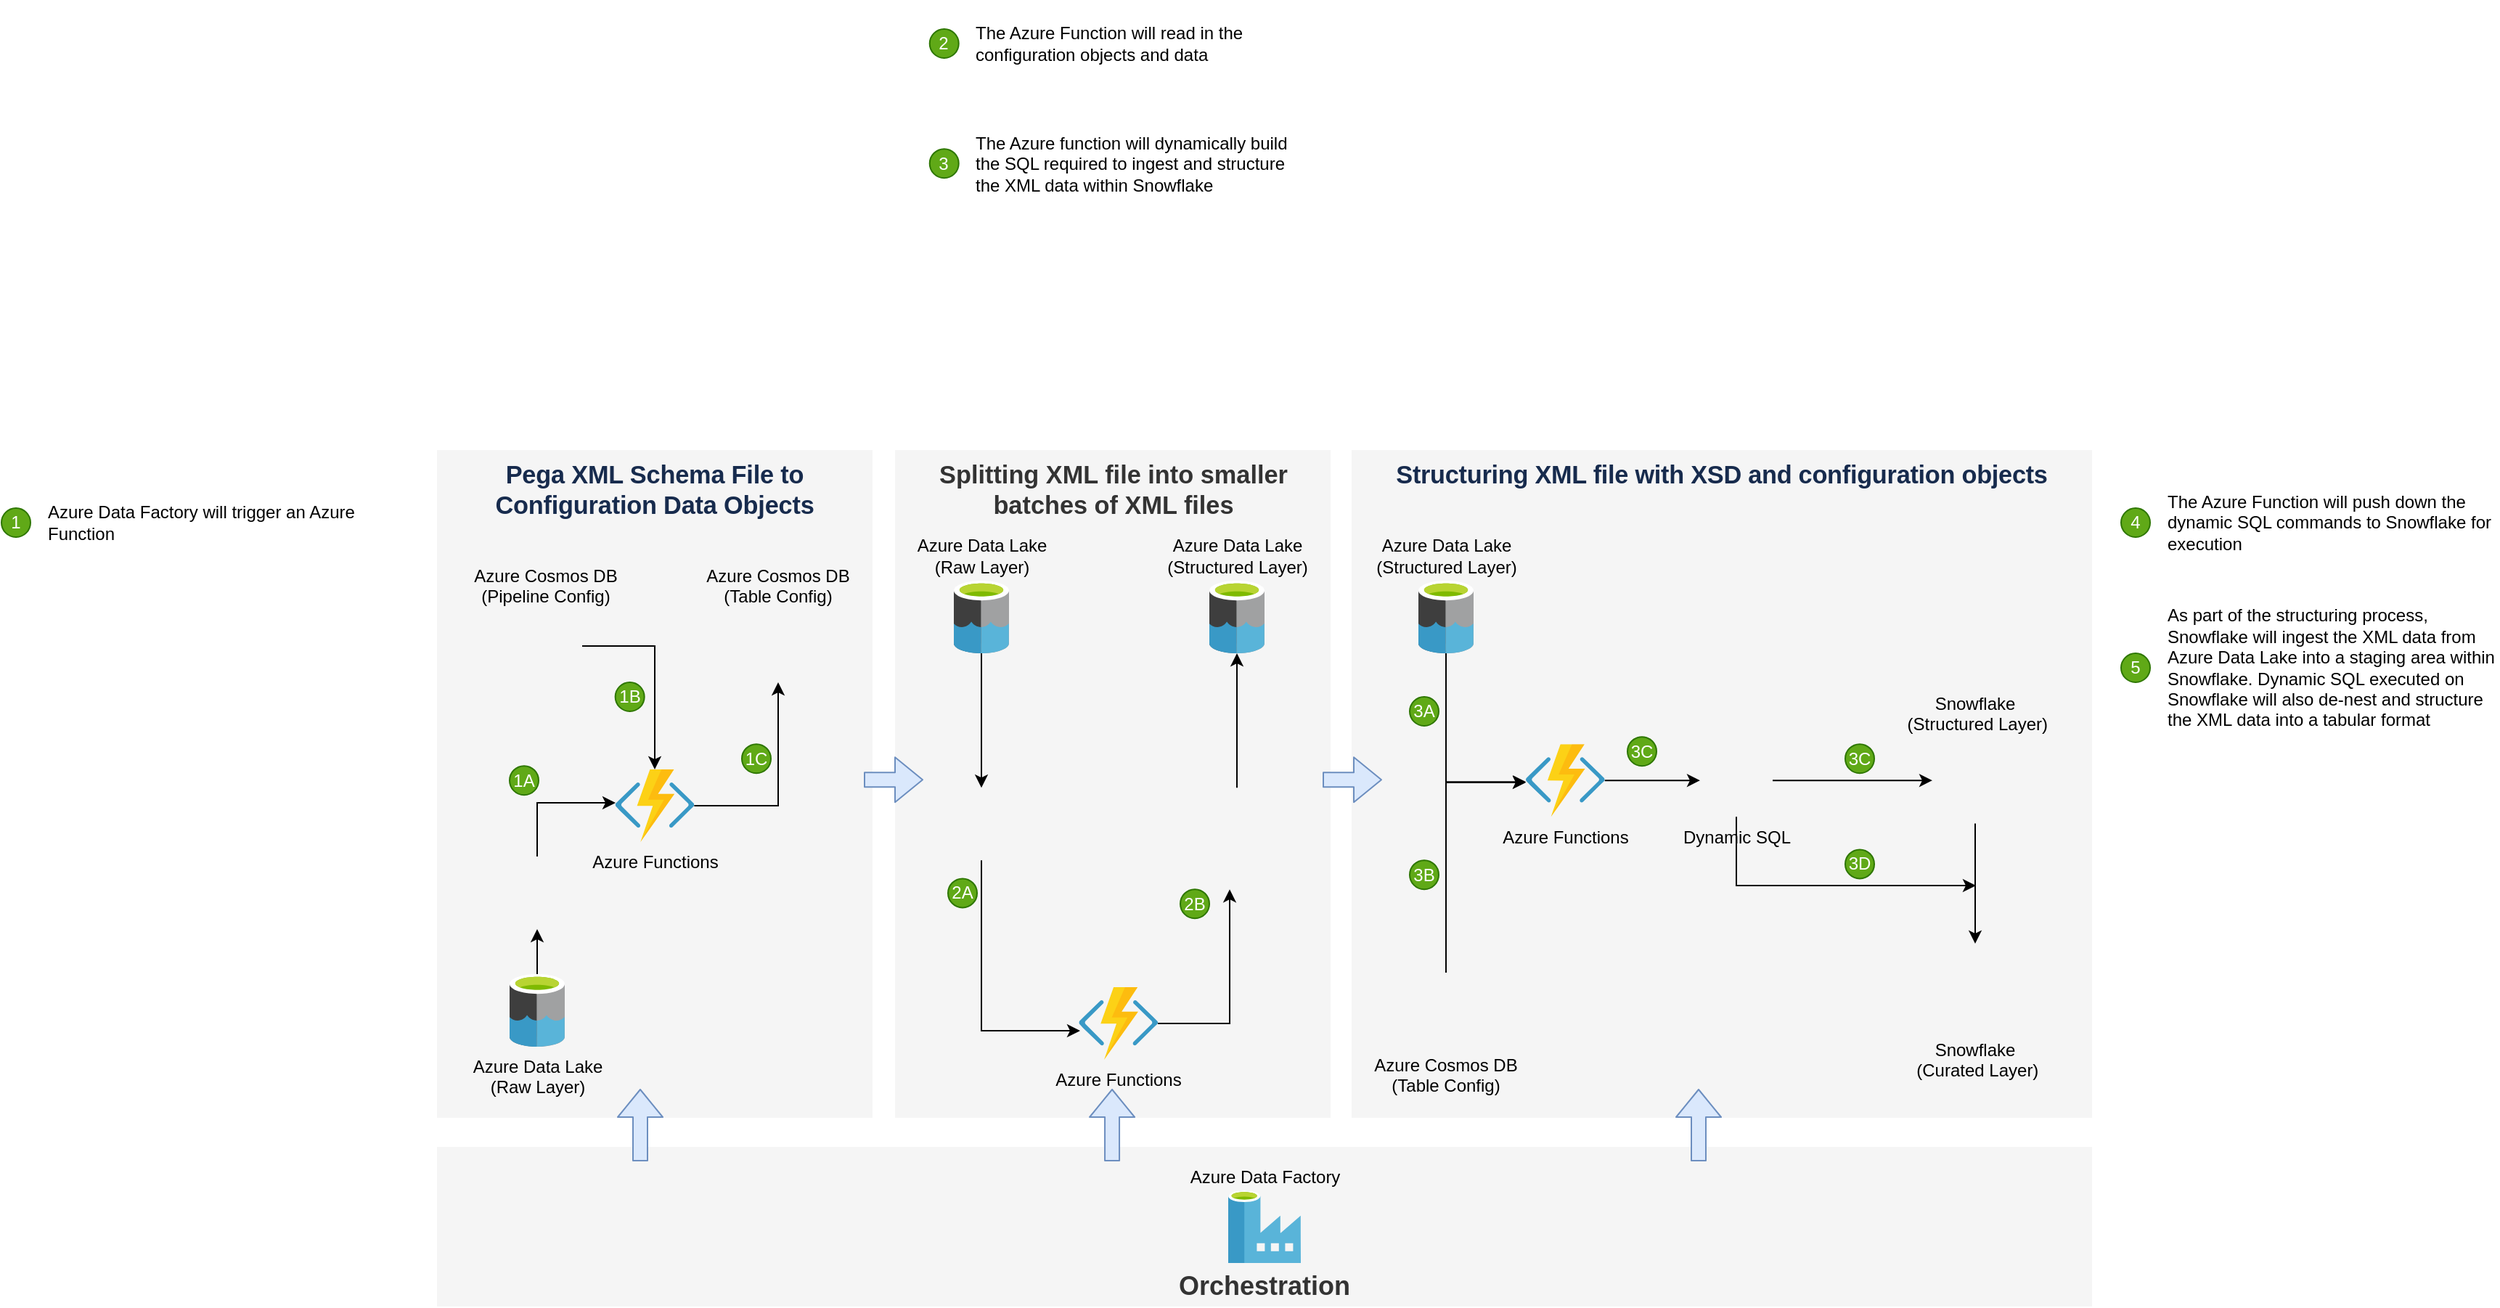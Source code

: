 <mxfile version="13.6.5"><diagram id="ktT0eM3jNoBVejEE7FmK" name="Page-1"><mxGraphModel dx="2253" dy="1980" grid="1" gridSize="10" guides="1" tooltips="1" connect="1" arrows="1" fold="1" page="1" pageScale="1" pageWidth="827" pageHeight="1169" math="0" shadow="0"><root><mxCell id="0"/><mxCell id="1" parent="0"/><mxCell id="163" value="&lt;span style=&quot;color: rgb(23 , 43 , 77) ; font-family: , &amp;quot;blinkmacsystemfont&amp;quot; , &amp;quot;segoe ui&amp;quot; , &amp;quot;roboto&amp;quot; , &amp;quot;noto sans&amp;quot; , &amp;quot;ubuntu&amp;quot; , &amp;quot;droid sans&amp;quot; , &amp;quot;helvetica neue&amp;quot; , sans-serif ; font-size: 1.43em ; letter-spacing: -0.008em&quot;&gt;Structuring XML file with XSD and configuration objects&lt;/span&gt;" style="rounded=0;whiteSpace=wrap;html=1;fillColor=#f5f5f5;fontColor=#333333;strokeColor=none;verticalAlign=top;fontStyle=1" parent="1" vertex="1"><mxGeometry x="720" y="-370" width="510" height="460" as="geometry"/></mxCell><mxCell id="156" value="&lt;b style=&quot;font-size: 17.16px;&quot;&gt;Splitting XML file into smaller batches of XML files&lt;/b&gt;" style="rounded=0;whiteSpace=wrap;html=1;fillColor=#f5f5f5;fontColor=#333333;strokeColor=none;align=center;verticalAlign=top;labelPosition=center;verticalLabelPosition=middle;fontSize=17.16;" parent="1" vertex="1"><mxGeometry x="405.53" y="-370" width="300" height="460" as="geometry"/></mxCell><mxCell id="145" value="&lt;span style=&quot;color: rgb(23 , 43 , 77) ; letter-spacing: -0.008em&quot;&gt;&lt;b&gt;&lt;font style=&quot;font-size: 17.16px&quot;&gt;Pega XML Schema File to Configuration Data Objects&lt;/font&gt;&lt;/b&gt;&lt;/span&gt;" style="rounded=0;whiteSpace=wrap;html=1;fillColor=#f5f5f5;fontColor=#333333;strokeColor=none;verticalAlign=top;" parent="1" vertex="1"><mxGeometry x="90" y="-370" width="300" height="460" as="geometry"/></mxCell><mxCell id="98" value="&lt;b&gt;&lt;font style=&quot;font-size: 18px&quot;&gt;Orchestration&lt;/font&gt;&lt;/b&gt;" style="rounded=0;whiteSpace=wrap;html=1;fillColor=#f5f5f5;fontColor=#333333;strokeColor=none;verticalAlign=bottom;" parent="1" vertex="1"><mxGeometry x="90" y="110" width="1140" height="110" as="geometry"/></mxCell><mxCell id="162" style="edgeStyle=orthogonalEdgeStyle;rounded=0;orthogonalLoop=1;jettySize=auto;html=1;" parent="1" source="58" target="161" edge="1"><mxGeometry relative="1" as="geometry"/></mxCell><mxCell id="58" value="" style="shape=image;html=1;verticalAlign=top;verticalLabelPosition=bottom;labelBackgroundColor=#ffffff;imageAspect=0;aspect=fixed;image=https://cdn1.iconfinder.com/data/icons/hawcons/32/699182-icon-102-document-file-xml-128.png;strokeColor=#FFFFFF;fillColor=#08CEFF;" parent="1" vertex="1"><mxGeometry x="616" y="-137.4" width="50" height="50" as="geometry"/></mxCell><mxCell id="51" value="Azure Data Factory" style="aspect=fixed;html=1;points=[];align=center;image;fontSize=12;image=img/lib/mscae/Data_Factory.svg;labelBackgroundColor=none;labelPosition=center;verticalLabelPosition=top;verticalAlign=bottom;" parent="1" vertex="1"><mxGeometry x="635" y="140" width="50" height="50" as="geometry"/></mxCell><mxCell id="154" style="edgeStyle=orthogonalEdgeStyle;rounded=0;orthogonalLoop=1;jettySize=auto;html=1;" parent="1" source="52" target="148" edge="1"><mxGeometry relative="1" as="geometry"/></mxCell><mxCell id="172" style="edgeStyle=orthogonalEdgeStyle;rounded=0;orthogonalLoop=1;jettySize=auto;html=1;" parent="1" source="53" target="110" edge="1"><mxGeometry relative="1" as="geometry"/></mxCell><mxCell id="198" style="edgeStyle=orthogonalEdgeStyle;rounded=0;orthogonalLoop=1;jettySize=auto;html=1;" edge="1" parent="1" source="53"><mxGeometry relative="1" as="geometry"><mxPoint x="1150" y="-70" as="targetPoint"/><Array as="points"><mxPoint x="985" y="-70"/></Array></mxGeometry></mxCell><mxCell id="53" value="Dynamic SQL" style="shape=image;html=1;verticalAlign=top;verticalLabelPosition=bottom;labelBackgroundColor=none;imageAspect=0;aspect=fixed;image=https://cdn1.iconfinder.com/data/icons/hawcons/32/700048-icon-89-document-file-sql-128.png;labelPosition=center;align=center;" parent="1" vertex="1"><mxGeometry x="960" y="-167.4" width="50" height="50" as="geometry"/></mxCell><mxCell id="57" value="" style="shape=image;html=1;verticalAlign=top;verticalLabelPosition=bottom;labelBackgroundColor=#ffffff;imageAspect=0;aspect=fixed;image=https://cdn1.iconfinder.com/data/icons/hawcons/32/699182-icon-102-document-file-xml-128.png;strokeColor=#FFFFFF;fillColor=#08CEFF;" parent="1" vertex="1"><mxGeometry x="596" y="-147.4" width="50" height="50" as="geometry"/></mxCell><mxCell id="59" value="" style="shape=image;html=1;verticalAlign=top;verticalLabelPosition=bottom;labelBackgroundColor=#ffffff;imageAspect=0;aspect=fixed;image=https://cdn1.iconfinder.com/data/icons/hawcons/32/699182-icon-102-document-file-xml-128.png;strokeColor=#FFFFFF;fillColor=#08CEFF;" parent="1" vertex="1"><mxGeometry x="636" y="-117.4" width="50" height="50" as="geometry"/></mxCell><mxCell id="152" style="edgeStyle=orthogonalEdgeStyle;rounded=0;orthogonalLoop=1;jettySize=auto;html=1;" parent="1" source="71" target="52" edge="1"><mxGeometry relative="1" as="geometry"/></mxCell><mxCell id="71" value="Azure Cosmos DB &#xa;(Pipeline Config)" style="shape=image;verticalLabelPosition=top;labelBackgroundColor=none;verticalAlign=bottom;aspect=fixed;imageAspect=0;image=https://www.bobpusateri.com/wp-content/uploads/2018/09/CosmosDB-400.png;labelPosition=center;align=center;" parent="1" vertex="1"><mxGeometry x="140" y="-260" width="50" height="50" as="geometry"/></mxCell><mxCell id="82" value="2" style="ellipse;whiteSpace=wrap;html=1;aspect=fixed;fillColor=#60a917;strokeColor=#2D7600;fontColor=#ffffff;" parent="1" vertex="1"><mxGeometry x="429.36" y="-660" width="20" height="20" as="geometry"/></mxCell><mxCell id="83" value="The Azure Function will read in the configuration objects and data" style="text;html=1;strokeColor=none;fillColor=none;align=left;verticalAlign=middle;whiteSpace=wrap;rounded=0;" parent="1" vertex="1"><mxGeometry x="459.36" y="-680" width="230" height="60" as="geometry"/></mxCell><mxCell id="86" value="3" style="ellipse;whiteSpace=wrap;html=1;aspect=fixed;fillColor=#60a917;strokeColor=#2D7600;fontColor=#ffffff;" parent="1" vertex="1"><mxGeometry x="429.36" y="-577.4" width="20" height="20" as="geometry"/></mxCell><mxCell id="87" value="The Azure function will dynamically build the SQL required to ingest and structure the XML data within Snowflake" style="text;html=1;strokeColor=none;fillColor=none;align=left;verticalAlign=middle;whiteSpace=wrap;rounded=0;" parent="1" vertex="1"><mxGeometry x="459.36" y="-597.4" width="230" height="60" as="geometry"/></mxCell><mxCell id="88" value="4" style="ellipse;whiteSpace=wrap;html=1;aspect=fixed;fillColor=#60a917;strokeColor=#2D7600;fontColor=#ffffff;" parent="1" vertex="1"><mxGeometry x="1250" y="-330" width="20" height="20" as="geometry"/></mxCell><mxCell id="89" value="The Azure Function will push down the dynamic SQL commands to Snowflake for execution" style="text;html=1;strokeColor=none;fillColor=none;align=left;verticalAlign=middle;whiteSpace=wrap;rounded=0;" parent="1" vertex="1"><mxGeometry x="1280" y="-350" width="230" height="60" as="geometry"/></mxCell><mxCell id="90" value="5" style="ellipse;whiteSpace=wrap;html=1;aspect=fixed;fillColor=#60a917;strokeColor=#2D7600;fontColor=#ffffff;" parent="1" vertex="1"><mxGeometry x="1250" y="-230" width="20" height="20" as="geometry"/></mxCell><mxCell id="91" value="As part of the structuring process, Snowflake will ingest the XML data from Azure Data Lake into a staging area within Snowflake. Dynamic SQL executed on Snowflake will also de-nest and structure the XML data into a tabular format" style="text;html=1;strokeColor=none;fillColor=none;align=left;verticalAlign=middle;whiteSpace=wrap;rounded=0;" parent="1" vertex="1"><mxGeometry x="1280" y="-250" width="230" height="60" as="geometry"/></mxCell><mxCell id="95" value="Snowflake&#xa; (Curated Layer)" style="shape=image;verticalLabelPosition=bottom;labelBackgroundColor=none;verticalAlign=top;aspect=fixed;imageAspect=0;image=https://globalcorporateventuring.com/content/uploads/2018/08/Snowflake_Computing_blue_icon.png;labelPosition=center;align=center;" parent="1" vertex="1"><mxGeometry x="1120" y="-30.0" width="59" height="59.41" as="geometry"/></mxCell><mxCell id="173" style="edgeStyle=orthogonalEdgeStyle;rounded=0;orthogonalLoop=1;jettySize=auto;html=1;" parent="1" source="110" target="95" edge="1"><mxGeometry relative="1" as="geometry"/></mxCell><mxCell id="110" value="Snowflake&#xa; (Structured Layer)" style="shape=image;verticalLabelPosition=top;labelBackgroundColor=none;verticalAlign=bottom;aspect=fixed;imageAspect=0;image=https://globalcorporateventuring.com/content/uploads/2018/08/Snowflake_Computing_blue_icon.png;labelPosition=center;align=center;" parent="1" vertex="1"><mxGeometry x="1120" y="-172.11" width="59" height="59.41" as="geometry"/></mxCell><mxCell id="165" style="edgeStyle=orthogonalEdgeStyle;rounded=0;orthogonalLoop=1;jettySize=auto;html=1;entryX=0.003;entryY=0.52;entryDx=0;entryDy=0;entryPerimeter=0;" parent="1" source="120" target="132" edge="1"><mxGeometry relative="1" as="geometry"><Array as="points"><mxPoint x="785" y="16"/></Array></mxGeometry></mxCell><mxCell id="120" value="Azure Cosmos DB &#xa;(Table Config)" style="shape=image;verticalLabelPosition=bottom;labelBackgroundColor=none;verticalAlign=top;aspect=fixed;imageAspect=0;image=https://www.bobpusateri.com/wp-content/uploads/2018/09/CosmosDB-400.png;labelPosition=center;align=center;" parent="1" vertex="1"><mxGeometry x="760" y="-10" width="50" height="50" as="geometry"/></mxCell><mxCell id="160" style="edgeStyle=orthogonalEdgeStyle;rounded=0;orthogonalLoop=1;jettySize=auto;html=1;entryX=0;entryY=1;entryDx=0;entryDy=0;" parent="1" source="123" target="59" edge="1"><mxGeometry relative="1" as="geometry"/></mxCell><mxCell id="159" style="edgeStyle=orthogonalEdgeStyle;rounded=0;orthogonalLoop=1;jettySize=auto;html=1;entryX=0.015;entryY=0.6;entryDx=0;entryDy=0;entryPerimeter=0;" parent="1" source="125" target="123" edge="1"><mxGeometry relative="1" as="geometry"><Array as="points"><mxPoint x="465" y="30"/></Array></mxGeometry></mxCell><mxCell id="125" value="" style="shape=image;html=1;verticalAlign=top;verticalLabelPosition=bottom;labelBackgroundColor=#ffffff;imageAspect=0;aspect=fixed;image=https://cdn1.iconfinder.com/data/icons/hawcons/32/699182-icon-102-document-file-xml-128.png;strokeColor=#FFFFFF;fillColor=#08CEFF;" parent="1" vertex="1"><mxGeometry x="440" y="-137.4" width="50" height="50" as="geometry"/></mxCell><mxCell id="166" style="edgeStyle=orthogonalEdgeStyle;rounded=0;orthogonalLoop=1;jettySize=auto;html=1;" parent="1" source="132" target="53" edge="1"><mxGeometry relative="1" as="geometry"/></mxCell><mxCell id="182" style="edgeStyle=orthogonalEdgeStyle;rounded=0;orthogonalLoop=1;jettySize=auto;html=1;" parent="1" source="141" target="181" edge="1"><mxGeometry relative="1" as="geometry"/></mxCell><mxCell id="141" value="Azure Data Lake&lt;br&gt;(Raw Layer)" style="aspect=fixed;html=1;points=[];align=center;image;fontSize=12;image=img/lib/mscae/Data_Lake.svg;strokeColor=#FFFFFF;fillColor=#08CEFF;labelBackgroundColor=none;" parent="1" vertex="1"><mxGeometry x="140" y="-9.0" width="38" height="50" as="geometry"/></mxCell><mxCell id="148" value="Azure Cosmos DB &#xa;(Table Config)" style="shape=image;verticalLabelPosition=top;labelBackgroundColor=none;verticalAlign=bottom;aspect=fixed;imageAspect=0;image=https://www.bobpusateri.com/wp-content/uploads/2018/09/CosmosDB-400.png;labelPosition=center;align=center;" parent="1" vertex="1"><mxGeometry x="300" y="-260" width="50" height="50" as="geometry"/></mxCell><mxCell id="158" style="edgeStyle=orthogonalEdgeStyle;rounded=0;orthogonalLoop=1;jettySize=auto;html=1;" parent="1" source="157" target="125" edge="1"><mxGeometry relative="1" as="geometry"/></mxCell><mxCell id="157" value="Azure Data Lake&lt;br&gt;(Raw Layer)" style="aspect=fixed;html=1;points=[];align=center;image;fontSize=12;image=img/lib/mscae/Data_Lake.svg;strokeColor=#FFFFFF;fillColor=#08CEFF;labelBackgroundColor=none;labelPosition=center;verticalLabelPosition=top;verticalAlign=bottom;" parent="1" vertex="1"><mxGeometry x="446" y="-280.0" width="38" height="50" as="geometry"/></mxCell><mxCell id="161" value="Azure Data Lake&lt;br&gt;(Structured Layer)" style="aspect=fixed;html=1;points=[];align=center;image;fontSize=12;image=img/lib/mscae/Data_Lake.svg;strokeColor=#FFFFFF;fillColor=#08CEFF;labelBackgroundColor=none;labelPosition=center;verticalLabelPosition=top;verticalAlign=bottom;" parent="1" vertex="1"><mxGeometry x="622" y="-280.0" width="38" height="50" as="geometry"/></mxCell><mxCell id="171" style="edgeStyle=orthogonalEdgeStyle;rounded=0;orthogonalLoop=1;jettySize=auto;html=1;entryX=0;entryY=0.528;entryDx=0;entryDy=0;entryPerimeter=0;" parent="1" source="169" target="132" edge="1"><mxGeometry relative="1" as="geometry"><Array as="points"><mxPoint x="785" y="-141"/></Array></mxGeometry></mxCell><mxCell id="169" value="Azure Data Lake&lt;br&gt;(Structured Layer)" style="aspect=fixed;html=1;points=[];align=center;image;fontSize=12;image=img/lib/mscae/Data_Lake.svg;strokeColor=#FFFFFF;fillColor=#08CEFF;labelBackgroundColor=none;labelPosition=center;verticalLabelPosition=top;verticalAlign=bottom;" parent="1" vertex="1"><mxGeometry x="766" y="-280.0" width="38" height="50" as="geometry"/></mxCell><mxCell id="132" value="Azure Functions" style="aspect=fixed;html=1;points=[];align=center;image;fontSize=12;image=img/lib/mscae/Functions.svg;labelBackgroundColor=none;" parent="1" vertex="1"><mxGeometry x="840.0" y="-167.4" width="54.35" height="50" as="geometry"/></mxCell><mxCell id="123" value="Azure Functions" style="aspect=fixed;html=1;points=[];align=center;image;fontSize=12;image=img/lib/mscae/Functions.svg;labelBackgroundColor=none;" parent="1" vertex="1"><mxGeometry x="532.18" width="54.35" height="50" as="geometry"/></mxCell><mxCell id="52" value="Azure Functions" style="aspect=fixed;html=1;points=[];align=center;image;fontSize=12;image=img/lib/mscae/Functions.svg;labelBackgroundColor=none;" parent="1" vertex="1"><mxGeometry x="212.83" y="-150" width="54.35" height="50" as="geometry"/></mxCell><mxCell id="174" value="" style="shape=flexArrow;endArrow=classic;html=1;fillColor=#dae8fc;strokeColor=#6c8ebf;" parent="1" edge="1"><mxGeometry width="50" height="50" relative="1" as="geometry"><mxPoint x="230" y="120" as="sourcePoint"/><mxPoint x="230" y="70" as="targetPoint"/></mxGeometry></mxCell><mxCell id="175" value="" style="shape=flexArrow;endArrow=classic;html=1;fillColor=#dae8fc;strokeColor=#6c8ebf;" parent="1" edge="1"><mxGeometry width="50" height="50" relative="1" as="geometry"><mxPoint x="555.03" y="120" as="sourcePoint"/><mxPoint x="555.03" y="70" as="targetPoint"/></mxGeometry></mxCell><mxCell id="176" value="" style="shape=flexArrow;endArrow=classic;html=1;fillColor=#dae8fc;strokeColor=#6c8ebf;" parent="1" edge="1"><mxGeometry width="50" height="50" relative="1" as="geometry"><mxPoint x="959" y="120" as="sourcePoint"/><mxPoint x="959" y="70" as="targetPoint"/></mxGeometry></mxCell><mxCell id="177" value="" style="shape=flexArrow;endArrow=classic;html=1;fillColor=#dae8fc;strokeColor=#6c8ebf;" parent="1" edge="1"><mxGeometry width="50" height="50" relative="1" as="geometry"><mxPoint x="700" y="-142.9" as="sourcePoint"/><mxPoint x="741" y="-142.9" as="targetPoint"/></mxGeometry></mxCell><mxCell id="178" value="" style="shape=flexArrow;endArrow=classic;html=1;fillColor=#dae8fc;strokeColor=#6c8ebf;" parent="1" edge="1"><mxGeometry width="50" height="50" relative="1" as="geometry"><mxPoint x="384" y="-142.9" as="sourcePoint"/><mxPoint x="425" y="-142.9" as="targetPoint"/></mxGeometry></mxCell><mxCell id="183" style="edgeStyle=orthogonalEdgeStyle;rounded=0;orthogonalLoop=1;jettySize=auto;html=1;entryX=0.003;entryY=0.46;entryDx=0;entryDy=0;entryPerimeter=0;" parent="1" source="181" target="52" edge="1"><mxGeometry relative="1" as="geometry"><Array as="points"><mxPoint x="159" y="-127"/></Array></mxGeometry></mxCell><mxCell id="181" value="" style="shape=image;html=1;verticalAlign=top;verticalLabelPosition=bottom;labelBackgroundColor=#ffffff;imageAspect=0;aspect=fixed;image=https://cdn1.iconfinder.com/data/icons/hawcons/32/699182-icon-102-document-file-xml-128.png;strokeColor=#FFFFFF;fillColor=#08CEFF;" parent="1" vertex="1"><mxGeometry x="134" y="-90" width="50" height="50" as="geometry"/></mxCell><mxCell id="184" value="1A" style="ellipse;whiteSpace=wrap;html=1;aspect=fixed;fillColor=#60a917;strokeColor=#2D7600;fontColor=#ffffff;" vertex="1" parent="1"><mxGeometry x="140" y="-152.4" width="20" height="20" as="geometry"/></mxCell><mxCell id="185" value="1B" style="ellipse;whiteSpace=wrap;html=1;aspect=fixed;fillColor=#60a917;strokeColor=#2D7600;fontColor=#ffffff;" vertex="1" parent="1"><mxGeometry x="212.83" y="-210" width="20" height="20" as="geometry"/></mxCell><mxCell id="186" value="1C" style="ellipse;whiteSpace=wrap;html=1;aspect=fixed;fillColor=#60a917;strokeColor=#2D7600;fontColor=#ffffff;" vertex="1" parent="1"><mxGeometry x="300" y="-167.4" width="20" height="20" as="geometry"/></mxCell><mxCell id="187" value="2A" style="ellipse;whiteSpace=wrap;html=1;aspect=fixed;fillColor=#60a917;strokeColor=#2D7600;fontColor=#ffffff;" vertex="1" parent="1"><mxGeometry x="442" y="-74.8" width="20" height="20" as="geometry"/></mxCell><mxCell id="188" value="2B" style="ellipse;whiteSpace=wrap;html=1;aspect=fixed;fillColor=#60a917;strokeColor=#2D7600;fontColor=#ffffff;" vertex="1" parent="1"><mxGeometry x="602.0" y="-67.4" width="20" height="20" as="geometry"/></mxCell><mxCell id="193" value="3A" style="ellipse;whiteSpace=wrap;html=1;aspect=fixed;fillColor=#60a917;strokeColor=#2D7600;fontColor=#ffffff;" vertex="1" parent="1"><mxGeometry x="760.0" y="-200" width="20" height="20" as="geometry"/></mxCell><mxCell id="194" value="3B" style="ellipse;whiteSpace=wrap;html=1;aspect=fixed;fillColor=#60a917;strokeColor=#2D7600;fontColor=#ffffff;" vertex="1" parent="1"><mxGeometry x="760.0" y="-87.4" width="20" height="20" as="geometry"/></mxCell><mxCell id="195" value="3C" style="ellipse;whiteSpace=wrap;html=1;aspect=fixed;fillColor=#60a917;strokeColor=#2D7600;fontColor=#ffffff;" vertex="1" parent="1"><mxGeometry x="910.0" y="-172.4" width="20" height="20" as="geometry"/></mxCell><mxCell id="196" value="3C" style="ellipse;whiteSpace=wrap;html=1;aspect=fixed;fillColor=#60a917;strokeColor=#2D7600;fontColor=#ffffff;" vertex="1" parent="1"><mxGeometry x="1060" y="-167.4" width="20" height="20" as="geometry"/></mxCell><mxCell id="197" value="3D" style="ellipse;whiteSpace=wrap;html=1;aspect=fixed;fillColor=#60a917;strokeColor=#2D7600;fontColor=#ffffff;" vertex="1" parent="1"><mxGeometry x="1060" y="-94.8" width="20" height="20" as="geometry"/></mxCell><mxCell id="199" value="1" style="ellipse;whiteSpace=wrap;html=1;aspect=fixed;fillColor=#60a917;strokeColor=#2D7600;fontColor=#ffffff;" vertex="1" parent="1"><mxGeometry x="-210" y="-330" width="20" height="20" as="geometry"/></mxCell><mxCell id="200" value="Azure Data Factory will trigger an Azure Function" style="text;html=1;strokeColor=none;fillColor=none;align=left;verticalAlign=middle;whiteSpace=wrap;rounded=0;" vertex="1" parent="1"><mxGeometry x="-180" y="-350" width="230" height="60" as="geometry"/></mxCell></root></mxGraphModel></diagram></mxfile>